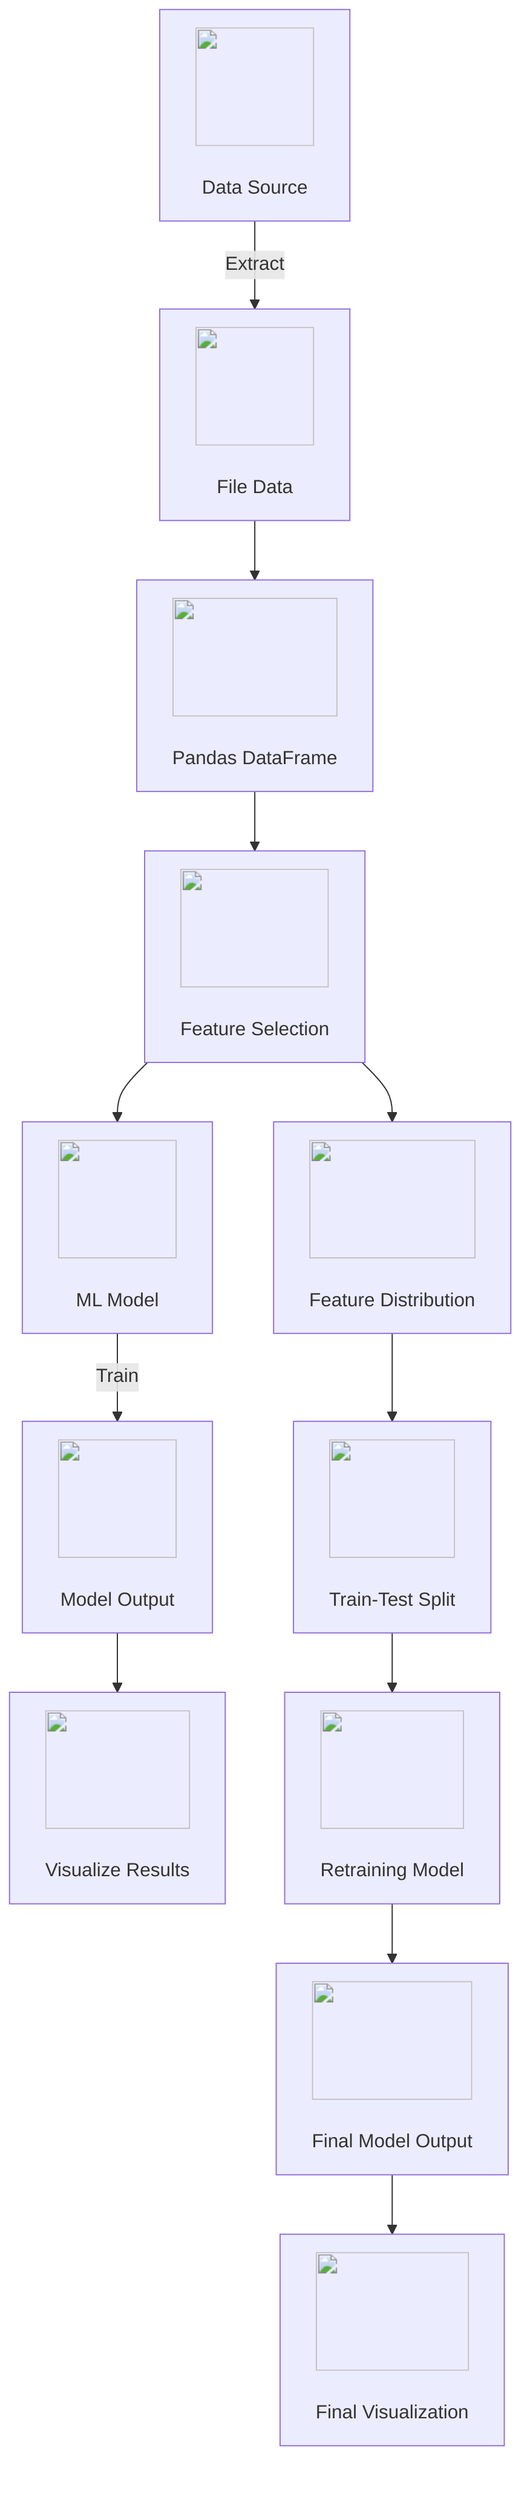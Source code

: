 graph TD;
    A["<img src='icons/database.svg' width=100 height=100/> <br/> Data Source"] -->|"Extract"| B["<img src='icons/file.svg' width=100 height=100/> <br/> File Data"];
    B --> C["<img src='icons/table.svg' width=100 height=100/> <br/> Pandas DataFrame"];
    C --> D["<img src='icons/column_split.svg' width=100 height=100/> <br/> Feature Selection"];
    D --> E["<img src='dummy_plots/scatter_plot_template.svg' width=100 height=100/> <br/> Feature Distribution"];
    D --> F["<img src='icons/brain.svg' width=100 height=100/> <br/> ML Model"];
    F -->|"Train"| G["<img src='icons/image.svg' width=100 height=100/> <br/> Model Output"];
    G --> H["<img src='icons/image.svg' width=100 height=100/> <br/> Visualize Results"];
    E --> I["<img src='icons/row_split.svg' width=100 height=100/> <br/> Train-Test Split"];
    I --> J["<img src='icons/brain.svg' width=100 height=100/> <br/> Retraining Model"];
    J --> K["<img src='icons/image.svg' width=100 height=100/> <br/> Final Model Output"];
    K --> L["<img src='icons/image.svg' width=100 height=100/> <br/> Final Visualization"];